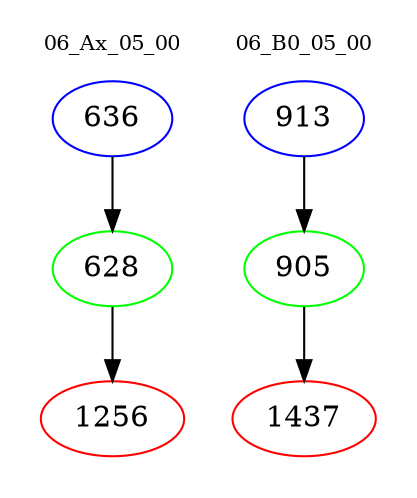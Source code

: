 digraph{
subgraph cluster_0 {
color = white
label = "06_Ax_05_00";
fontsize=10;
T0_636 [label="636", color="blue"]
T0_636 -> T0_628 [color="black"]
T0_628 [label="628", color="green"]
T0_628 -> T0_1256 [color="black"]
T0_1256 [label="1256", color="red"]
}
subgraph cluster_1 {
color = white
label = "06_B0_05_00";
fontsize=10;
T1_913 [label="913", color="blue"]
T1_913 -> T1_905 [color="black"]
T1_905 [label="905", color="green"]
T1_905 -> T1_1437 [color="black"]
T1_1437 [label="1437", color="red"]
}
}
